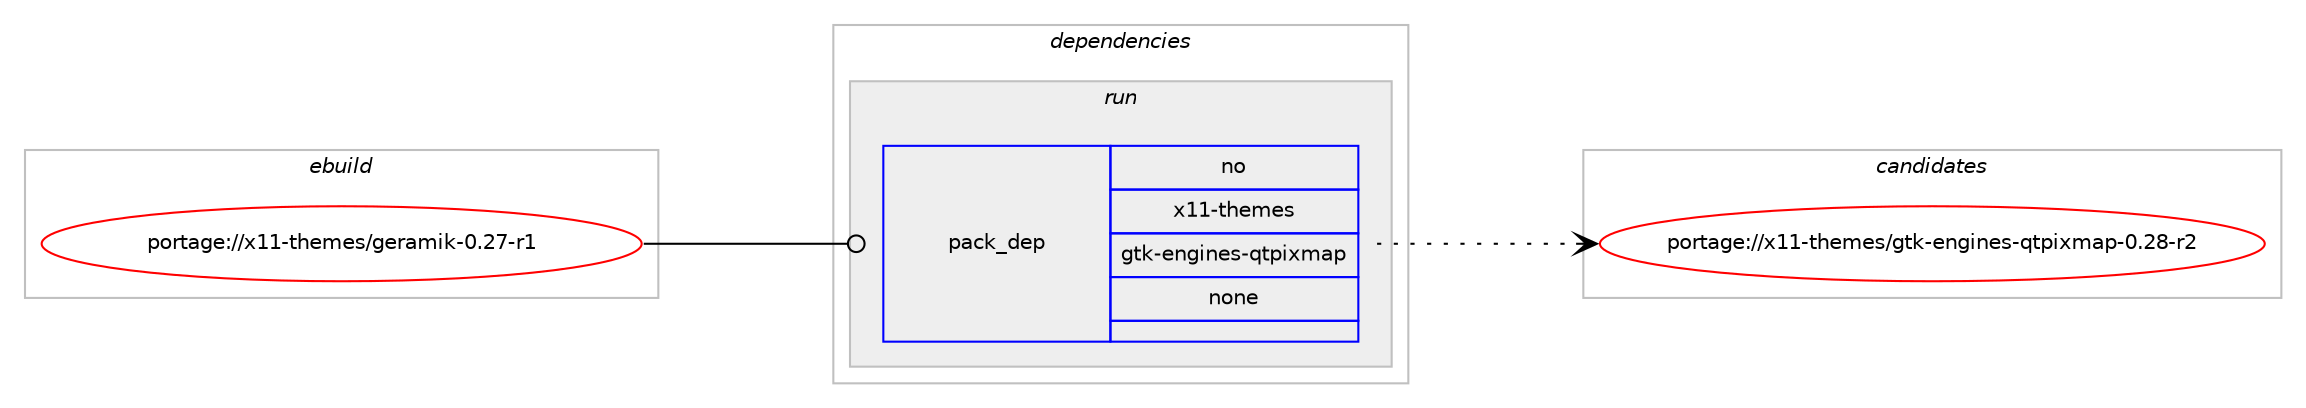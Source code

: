 digraph prolog {

# *************
# Graph options
# *************

newrank=true;
concentrate=true;
compound=true;
graph [rankdir=LR,fontname=Helvetica,fontsize=10,ranksep=1.5];#, ranksep=2.5, nodesep=0.2];
edge  [arrowhead=vee];
node  [fontname=Helvetica,fontsize=10];

# **********
# The ebuild
# **********

subgraph cluster_leftcol {
color=gray;
rank=same;
label=<<i>ebuild</i>>;
id [label="portage://x11-themes/geramik-0.27-r1", color=red, width=4, href="../x11-themes/geramik-0.27-r1.svg"];
}

# ****************
# The dependencies
# ****************

subgraph cluster_midcol {
color=gray;
label=<<i>dependencies</i>>;
subgraph cluster_compile {
fillcolor="#eeeeee";
style=filled;
label=<<i>compile</i>>;
}
subgraph cluster_compileandrun {
fillcolor="#eeeeee";
style=filled;
label=<<i>compile and run</i>>;
}
subgraph cluster_run {
fillcolor="#eeeeee";
style=filled;
label=<<i>run</i>>;
subgraph pack340820 {
dependency458101 [label=<<TABLE BORDER="0" CELLBORDER="1" CELLSPACING="0" CELLPADDING="4" WIDTH="220"><TR><TD ROWSPAN="6" CELLPADDING="30">pack_dep</TD></TR><TR><TD WIDTH="110">no</TD></TR><TR><TD>x11-themes</TD></TR><TR><TD>gtk-engines-qtpixmap</TD></TR><TR><TD>none</TD></TR><TR><TD></TD></TR></TABLE>>, shape=none, color=blue];
}
id:e -> dependency458101:w [weight=20,style="solid",arrowhead="odot"];
}
}

# **************
# The candidates
# **************

subgraph cluster_choices {
rank=same;
color=gray;
label=<<i>candidates</i>>;

subgraph choice340820 {
color=black;
nodesep=1;
choiceportage1204949451161041011091011154710311610745101110103105110101115451131161121051201099711245484650564511450 [label="portage://x11-themes/gtk-engines-qtpixmap-0.28-r2", color=red, width=4,href="../x11-themes/gtk-engines-qtpixmap-0.28-r2.svg"];
dependency458101:e -> choiceportage1204949451161041011091011154710311610745101110103105110101115451131161121051201099711245484650564511450:w [style=dotted,weight="100"];
}
}

}
